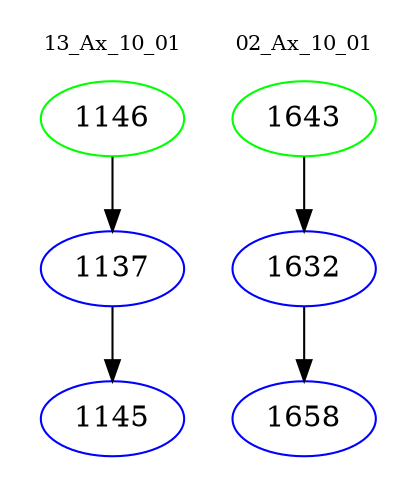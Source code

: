 digraph{
subgraph cluster_0 {
color = white
label = "13_Ax_10_01";
fontsize=10;
T0_1146 [label="1146", color="green"]
T0_1146 -> T0_1137 [color="black"]
T0_1137 [label="1137", color="blue"]
T0_1137 -> T0_1145 [color="black"]
T0_1145 [label="1145", color="blue"]
}
subgraph cluster_1 {
color = white
label = "02_Ax_10_01";
fontsize=10;
T1_1643 [label="1643", color="green"]
T1_1643 -> T1_1632 [color="black"]
T1_1632 [label="1632", color="blue"]
T1_1632 -> T1_1658 [color="black"]
T1_1658 [label="1658", color="blue"]
}
}
